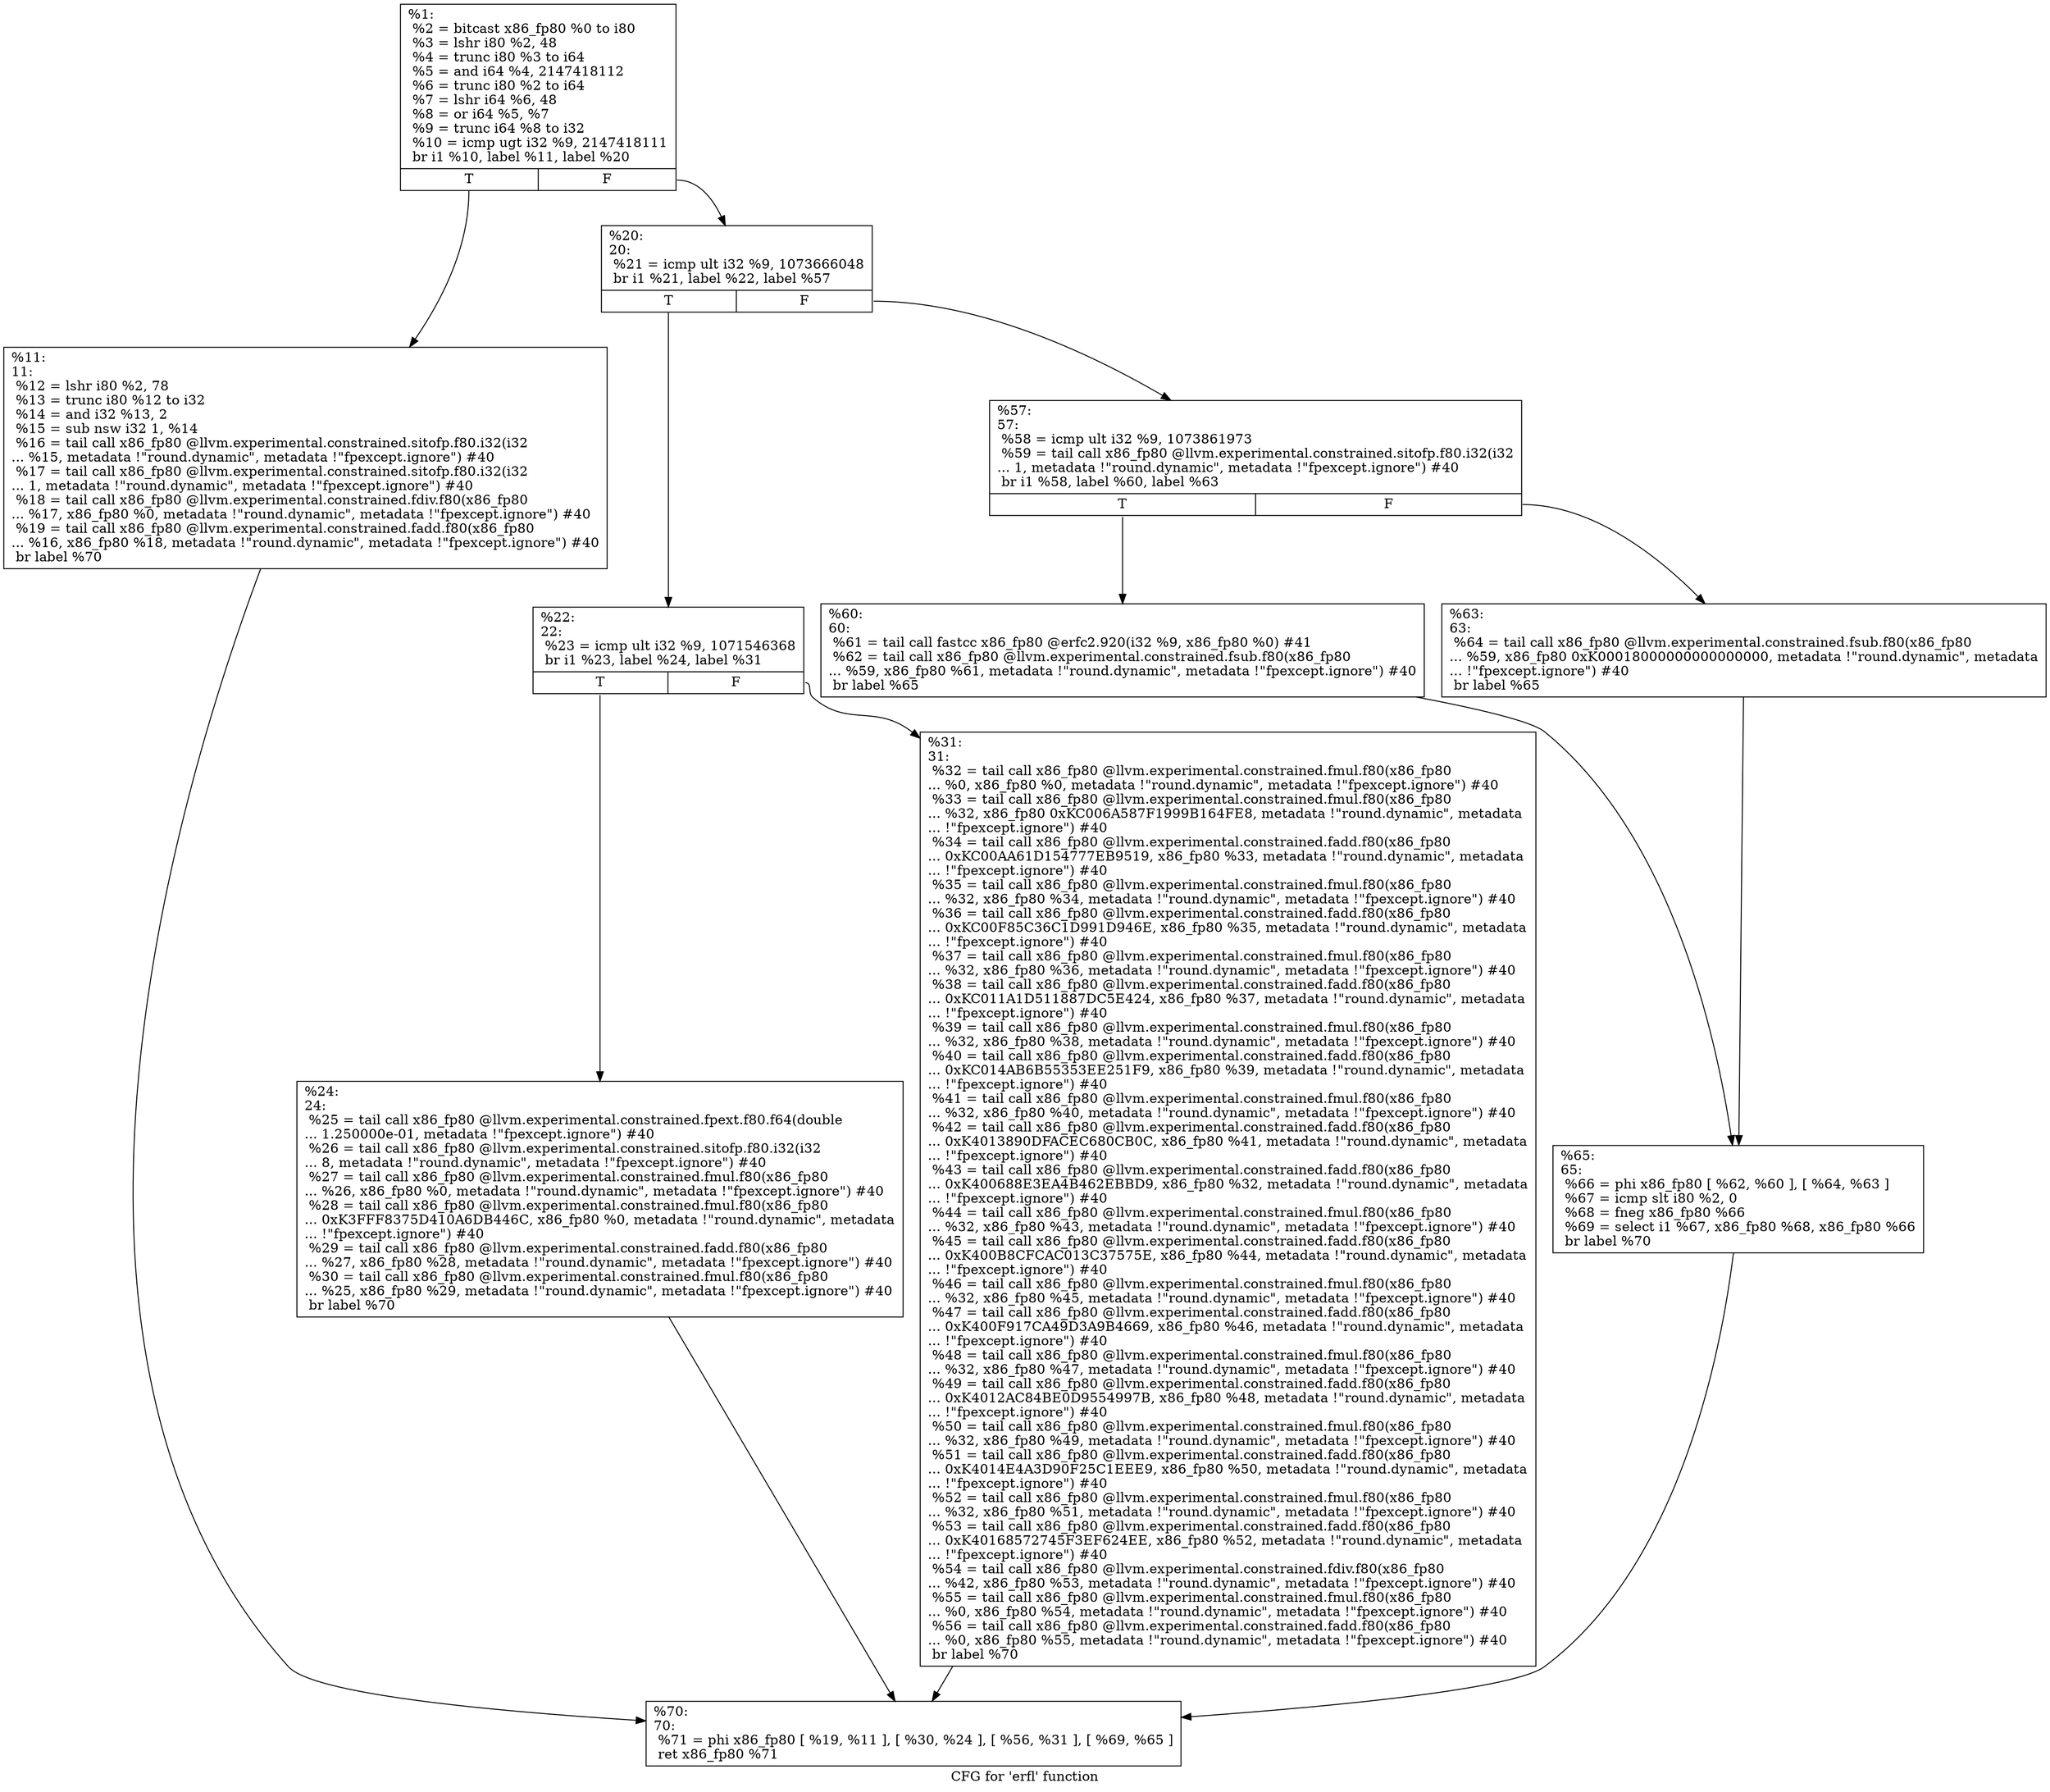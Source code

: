 digraph "CFG for 'erfl' function" {
	label="CFG for 'erfl' function";

	Node0x1f56ab0 [shape=record,label="{%1:\l  %2 = bitcast x86_fp80 %0 to i80\l  %3 = lshr i80 %2, 48\l  %4 = trunc i80 %3 to i64\l  %5 = and i64 %4, 2147418112\l  %6 = trunc i80 %2 to i64\l  %7 = lshr i64 %6, 48\l  %8 = or i64 %5, %7\l  %9 = trunc i64 %8 to i32\l  %10 = icmp ugt i32 %9, 2147418111\l  br i1 %10, label %11, label %20\l|{<s0>T|<s1>F}}"];
	Node0x1f56ab0:s0 -> Node0x1f56b30;
	Node0x1f56ab0:s1 -> Node0x1f57000;
	Node0x1f56b30 [shape=record,label="{%11:\l11:                                               \l  %12 = lshr i80 %2, 78\l  %13 = trunc i80 %12 to i32\l  %14 = and i32 %13, 2\l  %15 = sub nsw i32 1, %14\l  %16 = tail call x86_fp80 @llvm.experimental.constrained.sitofp.f80.i32(i32\l... %15, metadata !\"round.dynamic\", metadata !\"fpexcept.ignore\") #40\l  %17 = tail call x86_fp80 @llvm.experimental.constrained.sitofp.f80.i32(i32\l... 1, metadata !\"round.dynamic\", metadata !\"fpexcept.ignore\") #40\l  %18 = tail call x86_fp80 @llvm.experimental.constrained.fdiv.f80(x86_fp80\l... %17, x86_fp80 %0, metadata !\"round.dynamic\", metadata !\"fpexcept.ignore\") #40\l  %19 = tail call x86_fp80 @llvm.experimental.constrained.fadd.f80(x86_fp80\l... %16, x86_fp80 %18, metadata !\"round.dynamic\", metadata !\"fpexcept.ignore\") #40\l  br label %70\l}"];
	Node0x1f56b30 -> Node0x1f57280;
	Node0x1f57000 [shape=record,label="{%20:\l20:                                               \l  %21 = icmp ult i32 %9, 1073666048\l  br i1 %21, label %22, label %57\l|{<s0>T|<s1>F}}"];
	Node0x1f57000:s0 -> Node0x1f57050;
	Node0x1f57000:s1 -> Node0x1f57140;
	Node0x1f57050 [shape=record,label="{%22:\l22:                                               \l  %23 = icmp ult i32 %9, 1071546368\l  br i1 %23, label %24, label %31\l|{<s0>T|<s1>F}}"];
	Node0x1f57050:s0 -> Node0x1f570a0;
	Node0x1f57050:s1 -> Node0x1f570f0;
	Node0x1f570a0 [shape=record,label="{%24:\l24:                                               \l  %25 = tail call x86_fp80 @llvm.experimental.constrained.fpext.f80.f64(double\l... 1.250000e-01, metadata !\"fpexcept.ignore\") #40\l  %26 = tail call x86_fp80 @llvm.experimental.constrained.sitofp.f80.i32(i32\l... 8, metadata !\"round.dynamic\", metadata !\"fpexcept.ignore\") #40\l  %27 = tail call x86_fp80 @llvm.experimental.constrained.fmul.f80(x86_fp80\l... %26, x86_fp80 %0, metadata !\"round.dynamic\", metadata !\"fpexcept.ignore\") #40\l  %28 = tail call x86_fp80 @llvm.experimental.constrained.fmul.f80(x86_fp80\l... 0xK3FFF8375D410A6DB446C, x86_fp80 %0, metadata !\"round.dynamic\", metadata\l... !\"fpexcept.ignore\") #40\l  %29 = tail call x86_fp80 @llvm.experimental.constrained.fadd.f80(x86_fp80\l... %27, x86_fp80 %28, metadata !\"round.dynamic\", metadata !\"fpexcept.ignore\") #40\l  %30 = tail call x86_fp80 @llvm.experimental.constrained.fmul.f80(x86_fp80\l... %25, x86_fp80 %29, metadata !\"round.dynamic\", metadata !\"fpexcept.ignore\") #40\l  br label %70\l}"];
	Node0x1f570a0 -> Node0x1f57280;
	Node0x1f570f0 [shape=record,label="{%31:\l31:                                               \l  %32 = tail call x86_fp80 @llvm.experimental.constrained.fmul.f80(x86_fp80\l... %0, x86_fp80 %0, metadata !\"round.dynamic\", metadata !\"fpexcept.ignore\") #40\l  %33 = tail call x86_fp80 @llvm.experimental.constrained.fmul.f80(x86_fp80\l... %32, x86_fp80 0xKC006A587F1999B164FE8, metadata !\"round.dynamic\", metadata\l... !\"fpexcept.ignore\") #40\l  %34 = tail call x86_fp80 @llvm.experimental.constrained.fadd.f80(x86_fp80\l... 0xKC00AA61D154777EB9519, x86_fp80 %33, metadata !\"round.dynamic\", metadata\l... !\"fpexcept.ignore\") #40\l  %35 = tail call x86_fp80 @llvm.experimental.constrained.fmul.f80(x86_fp80\l... %32, x86_fp80 %34, metadata !\"round.dynamic\", metadata !\"fpexcept.ignore\") #40\l  %36 = tail call x86_fp80 @llvm.experimental.constrained.fadd.f80(x86_fp80\l... 0xKC00F85C36C1D991D946E, x86_fp80 %35, metadata !\"round.dynamic\", metadata\l... !\"fpexcept.ignore\") #40\l  %37 = tail call x86_fp80 @llvm.experimental.constrained.fmul.f80(x86_fp80\l... %32, x86_fp80 %36, metadata !\"round.dynamic\", metadata !\"fpexcept.ignore\") #40\l  %38 = tail call x86_fp80 @llvm.experimental.constrained.fadd.f80(x86_fp80\l... 0xKC011A1D511887DC5E424, x86_fp80 %37, metadata !\"round.dynamic\", metadata\l... !\"fpexcept.ignore\") #40\l  %39 = tail call x86_fp80 @llvm.experimental.constrained.fmul.f80(x86_fp80\l... %32, x86_fp80 %38, metadata !\"round.dynamic\", metadata !\"fpexcept.ignore\") #40\l  %40 = tail call x86_fp80 @llvm.experimental.constrained.fadd.f80(x86_fp80\l... 0xKC014AB6B55353EE251F9, x86_fp80 %39, metadata !\"round.dynamic\", metadata\l... !\"fpexcept.ignore\") #40\l  %41 = tail call x86_fp80 @llvm.experimental.constrained.fmul.f80(x86_fp80\l... %32, x86_fp80 %40, metadata !\"round.dynamic\", metadata !\"fpexcept.ignore\") #40\l  %42 = tail call x86_fp80 @llvm.experimental.constrained.fadd.f80(x86_fp80\l... 0xK4013890DFACEC680CB0C, x86_fp80 %41, metadata !\"round.dynamic\", metadata\l... !\"fpexcept.ignore\") #40\l  %43 = tail call x86_fp80 @llvm.experimental.constrained.fadd.f80(x86_fp80\l... 0xK400688E3EA4B462EBBD9, x86_fp80 %32, metadata !\"round.dynamic\", metadata\l... !\"fpexcept.ignore\") #40\l  %44 = tail call x86_fp80 @llvm.experimental.constrained.fmul.f80(x86_fp80\l... %32, x86_fp80 %43, metadata !\"round.dynamic\", metadata !\"fpexcept.ignore\") #40\l  %45 = tail call x86_fp80 @llvm.experimental.constrained.fadd.f80(x86_fp80\l... 0xK400B8CFCAC013C37575E, x86_fp80 %44, metadata !\"round.dynamic\", metadata\l... !\"fpexcept.ignore\") #40\l  %46 = tail call x86_fp80 @llvm.experimental.constrained.fmul.f80(x86_fp80\l... %32, x86_fp80 %45, metadata !\"round.dynamic\", metadata !\"fpexcept.ignore\") #40\l  %47 = tail call x86_fp80 @llvm.experimental.constrained.fadd.f80(x86_fp80\l... 0xK400F917CA49D3A9B4669, x86_fp80 %46, metadata !\"round.dynamic\", metadata\l... !\"fpexcept.ignore\") #40\l  %48 = tail call x86_fp80 @llvm.experimental.constrained.fmul.f80(x86_fp80\l... %32, x86_fp80 %47, metadata !\"round.dynamic\", metadata !\"fpexcept.ignore\") #40\l  %49 = tail call x86_fp80 @llvm.experimental.constrained.fadd.f80(x86_fp80\l... 0xK4012AC84BE0D9554997B, x86_fp80 %48, metadata !\"round.dynamic\", metadata\l... !\"fpexcept.ignore\") #40\l  %50 = tail call x86_fp80 @llvm.experimental.constrained.fmul.f80(x86_fp80\l... %32, x86_fp80 %49, metadata !\"round.dynamic\", metadata !\"fpexcept.ignore\") #40\l  %51 = tail call x86_fp80 @llvm.experimental.constrained.fadd.f80(x86_fp80\l... 0xK4014E4A3D90F25C1EEE9, x86_fp80 %50, metadata !\"round.dynamic\", metadata\l... !\"fpexcept.ignore\") #40\l  %52 = tail call x86_fp80 @llvm.experimental.constrained.fmul.f80(x86_fp80\l... %32, x86_fp80 %51, metadata !\"round.dynamic\", metadata !\"fpexcept.ignore\") #40\l  %53 = tail call x86_fp80 @llvm.experimental.constrained.fadd.f80(x86_fp80\l... 0xK40168572745F3EF624EE, x86_fp80 %52, metadata !\"round.dynamic\", metadata\l... !\"fpexcept.ignore\") #40\l  %54 = tail call x86_fp80 @llvm.experimental.constrained.fdiv.f80(x86_fp80\l... %42, x86_fp80 %53, metadata !\"round.dynamic\", metadata !\"fpexcept.ignore\") #40\l  %55 = tail call x86_fp80 @llvm.experimental.constrained.fmul.f80(x86_fp80\l... %0, x86_fp80 %54, metadata !\"round.dynamic\", metadata !\"fpexcept.ignore\") #40\l  %56 = tail call x86_fp80 @llvm.experimental.constrained.fadd.f80(x86_fp80\l... %0, x86_fp80 %55, metadata !\"round.dynamic\", metadata !\"fpexcept.ignore\") #40\l  br label %70\l}"];
	Node0x1f570f0 -> Node0x1f57280;
	Node0x1f57140 [shape=record,label="{%57:\l57:                                               \l  %58 = icmp ult i32 %9, 1073861973\l  %59 = tail call x86_fp80 @llvm.experimental.constrained.sitofp.f80.i32(i32\l... 1, metadata !\"round.dynamic\", metadata !\"fpexcept.ignore\") #40\l  br i1 %58, label %60, label %63\l|{<s0>T|<s1>F}}"];
	Node0x1f57140:s0 -> Node0x1f57190;
	Node0x1f57140:s1 -> Node0x1f571e0;
	Node0x1f57190 [shape=record,label="{%60:\l60:                                               \l  %61 = tail call fastcc x86_fp80 @erfc2.920(i32 %9, x86_fp80 %0) #41\l  %62 = tail call x86_fp80 @llvm.experimental.constrained.fsub.f80(x86_fp80\l... %59, x86_fp80 %61, metadata !\"round.dynamic\", metadata !\"fpexcept.ignore\") #40\l  br label %65\l}"];
	Node0x1f57190 -> Node0x1f57230;
	Node0x1f571e0 [shape=record,label="{%63:\l63:                                               \l  %64 = tail call x86_fp80 @llvm.experimental.constrained.fsub.f80(x86_fp80\l... %59, x86_fp80 0xK00018000000000000000, metadata !\"round.dynamic\", metadata\l... !\"fpexcept.ignore\") #40\l  br label %65\l}"];
	Node0x1f571e0 -> Node0x1f57230;
	Node0x1f57230 [shape=record,label="{%65:\l65:                                               \l  %66 = phi x86_fp80 [ %62, %60 ], [ %64, %63 ]\l  %67 = icmp slt i80 %2, 0\l  %68 = fneg x86_fp80 %66\l  %69 = select i1 %67, x86_fp80 %68, x86_fp80 %66\l  br label %70\l}"];
	Node0x1f57230 -> Node0x1f57280;
	Node0x1f57280 [shape=record,label="{%70:\l70:                                               \l  %71 = phi x86_fp80 [ %19, %11 ], [ %30, %24 ], [ %56, %31 ], [ %69, %65 ]\l  ret x86_fp80 %71\l}"];
}
